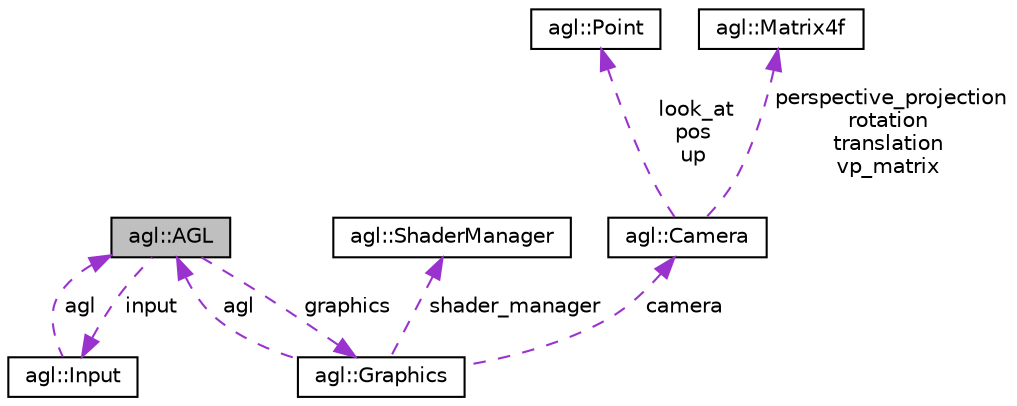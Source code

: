 digraph "agl::AGL"
{
 // LATEX_PDF_SIZE
  edge [fontname="Helvetica",fontsize="10",labelfontname="Helvetica",labelfontsize="10"];
  node [fontname="Helvetica",fontsize="10",shape=record];
  Node1 [label="agl::AGL",height=0.2,width=0.4,color="black", fillcolor="grey75", style="filled", fontcolor="black",tooltip="Abstract wrapper class for graphics and input. The user should only interact with agl by extending th..."];
  Node2 -> Node1 [dir="back",color="darkorchid3",fontsize="10",style="dashed",label=" input" ,fontname="Helvetica"];
  Node2 [label="agl::Input",height=0.2,width=0.4,color="black", fillcolor="white", style="filled",URL="$classagl_1_1Input.html",tooltip=" "];
  Node1 -> Node2 [dir="back",color="darkorchid3",fontsize="10",style="dashed",label=" agl" ,fontname="Helvetica"];
  Node3 -> Node1 [dir="back",color="darkorchid3",fontsize="10",style="dashed",label=" graphics" ,fontname="Helvetica"];
  Node3 [label="agl::Graphics",height=0.2,width=0.4,color="black", fillcolor="white", style="filled",URL="$classagl_1_1Graphics.html",tooltip=" "];
  Node1 -> Node3 [dir="back",color="darkorchid3",fontsize="10",style="dashed",label=" agl" ,fontname="Helvetica"];
  Node4 -> Node3 [dir="back",color="darkorchid3",fontsize="10",style="dashed",label=" shader_manager" ,fontname="Helvetica"];
  Node4 [label="agl::ShaderManager",height=0.2,width=0.4,color="black", fillcolor="white", style="filled",URL="$classagl_1_1ShaderManager.html",tooltip=" "];
  Node5 -> Node3 [dir="back",color="darkorchid3",fontsize="10",style="dashed",label=" camera" ,fontname="Helvetica"];
  Node5 [label="agl::Camera",height=0.2,width=0.4,color="black", fillcolor="white", style="filled",URL="$classagl_1_1Camera.html",tooltip=" "];
  Node6 -> Node5 [dir="back",color="darkorchid3",fontsize="10",style="dashed",label=" look_at\npos\nup" ,fontname="Helvetica"];
  Node6 [label="agl::Point",height=0.2,width=0.4,color="black", fillcolor="white", style="filled",URL="$classagl_1_1Point.html",tooltip=" "];
  Node7 -> Node5 [dir="back",color="darkorchid3",fontsize="10",style="dashed",label=" perspective_projection\nrotation\ntranslation\nvp_matrix" ,fontname="Helvetica"];
  Node7 [label="agl::Matrix4f",height=0.2,width=0.4,color="black", fillcolor="white", style="filled",URL="$classagl_1_1Matrix4f.html",tooltip=" "];
}

